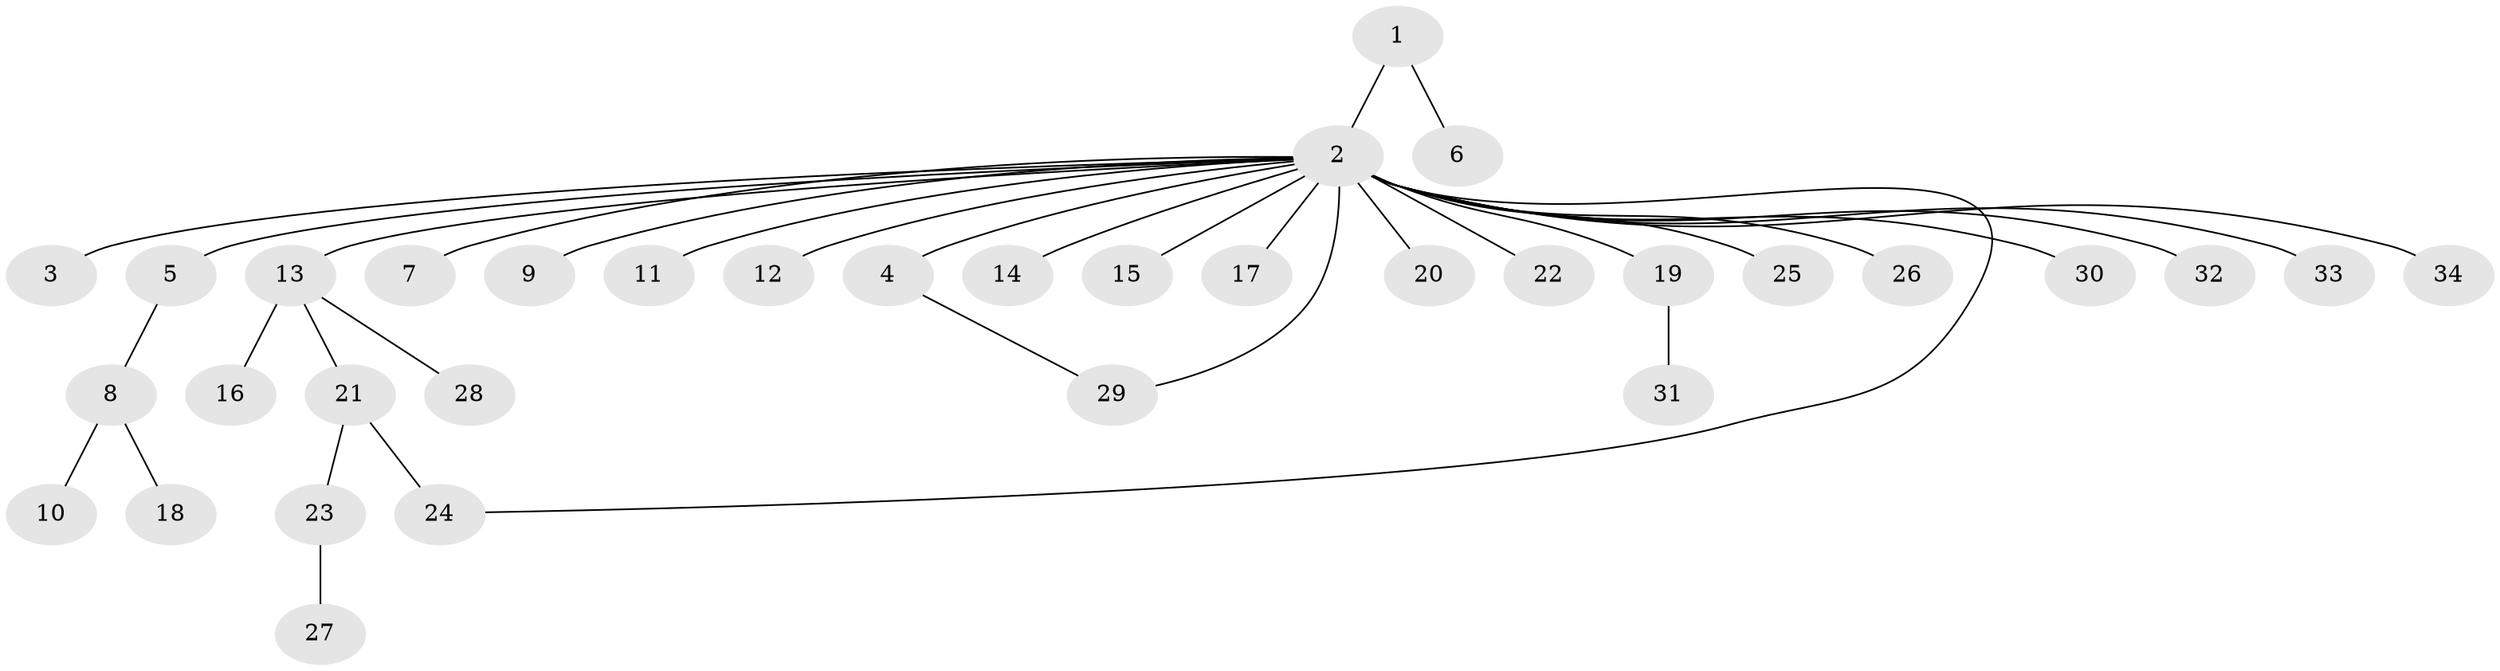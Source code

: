 // original degree distribution, {4: 0.058823529411764705, 26: 0.014705882352941176, 1: 0.6323529411764706, 2: 0.20588235294117646, 3: 0.04411764705882353, 7: 0.014705882352941176, 6: 0.014705882352941176, 5: 0.014705882352941176}
// Generated by graph-tools (version 1.1) at 2025/35/03/09/25 02:35:30]
// undirected, 34 vertices, 35 edges
graph export_dot {
graph [start="1"]
  node [color=gray90,style=filled];
  1;
  2;
  3;
  4;
  5;
  6;
  7;
  8;
  9;
  10;
  11;
  12;
  13;
  14;
  15;
  16;
  17;
  18;
  19;
  20;
  21;
  22;
  23;
  24;
  25;
  26;
  27;
  28;
  29;
  30;
  31;
  32;
  33;
  34;
  1 -- 2 [weight=1.0];
  1 -- 6 [weight=1.0];
  2 -- 3 [weight=1.0];
  2 -- 4 [weight=1.0];
  2 -- 5 [weight=1.0];
  2 -- 7 [weight=1.0];
  2 -- 9 [weight=1.0];
  2 -- 11 [weight=1.0];
  2 -- 12 [weight=1.0];
  2 -- 13 [weight=1.0];
  2 -- 14 [weight=1.0];
  2 -- 15 [weight=1.0];
  2 -- 17 [weight=1.0];
  2 -- 19 [weight=1.0];
  2 -- 20 [weight=1.0];
  2 -- 22 [weight=1.0];
  2 -- 24 [weight=2.0];
  2 -- 25 [weight=1.0];
  2 -- 26 [weight=1.0];
  2 -- 29 [weight=1.0];
  2 -- 30 [weight=1.0];
  2 -- 32 [weight=1.0];
  2 -- 33 [weight=1.0];
  2 -- 34 [weight=1.0];
  4 -- 29 [weight=1.0];
  5 -- 8 [weight=1.0];
  8 -- 10 [weight=1.0];
  8 -- 18 [weight=1.0];
  13 -- 16 [weight=1.0];
  13 -- 21 [weight=1.0];
  13 -- 28 [weight=3.0];
  19 -- 31 [weight=1.0];
  21 -- 23 [weight=1.0];
  21 -- 24 [weight=3.0];
  23 -- 27 [weight=1.0];
}
